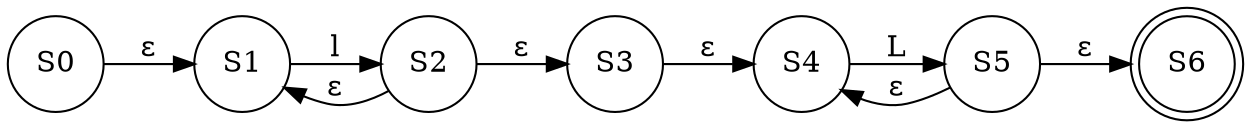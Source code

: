 digraph grafica{
rankdir=LR;
forcelabels= true;
node [shape = circle];
S0;
S1;
S2;
S3;
S4;
S5;
S6[shape = doublecircle];
S0->S1[label="ε"]
S1->S2[label="l"]
S2->S1[label="ε"]
S2->S3[label="ε"]
S3->S4[label="ε"]
S4->S5[label="L"]
S5->S4[label="ε"]
S5->S6[label="ε"]

}